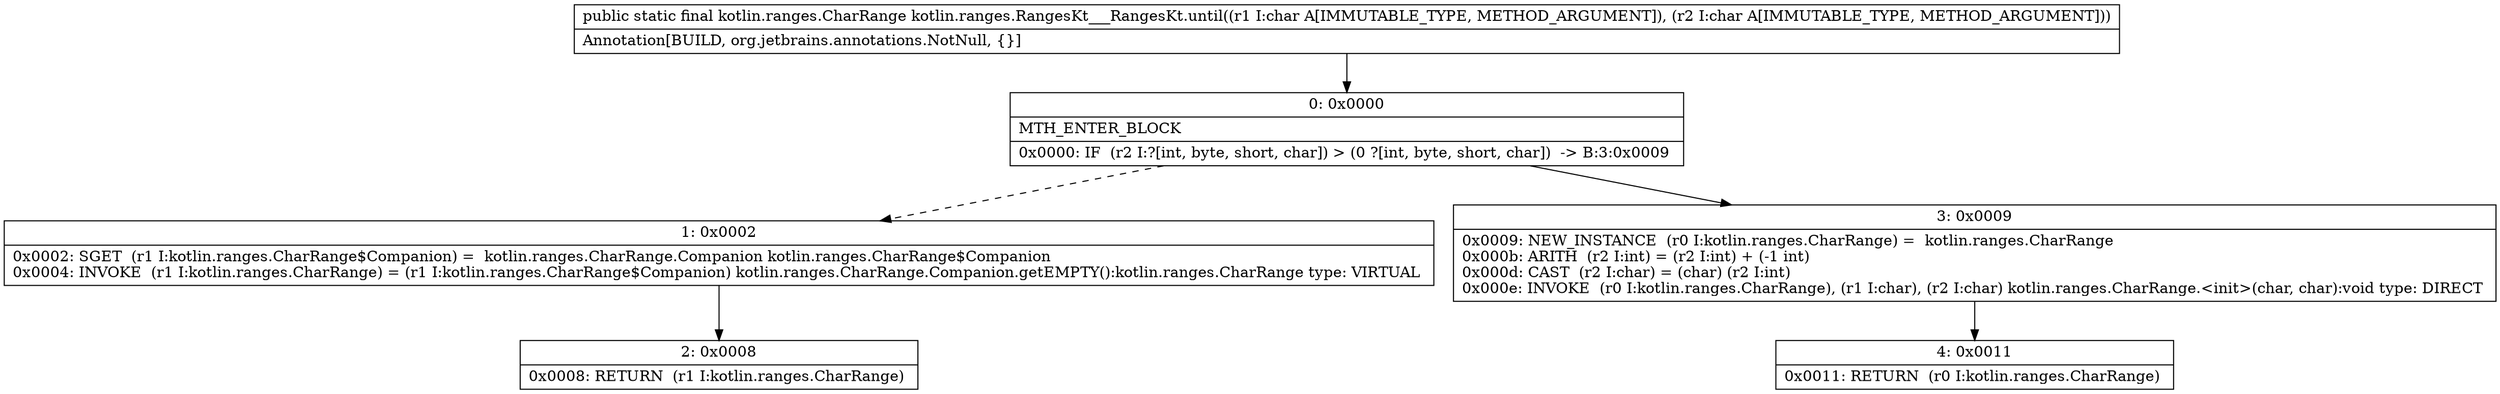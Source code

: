 digraph "CFG forkotlin.ranges.RangesKt___RangesKt.until(CC)Lkotlin\/ranges\/CharRange;" {
Node_0 [shape=record,label="{0\:\ 0x0000|MTH_ENTER_BLOCK\l|0x0000: IF  (r2 I:?[int, byte, short, char]) \> (0 ?[int, byte, short, char])  \-\> B:3:0x0009 \l}"];
Node_1 [shape=record,label="{1\:\ 0x0002|0x0002: SGET  (r1 I:kotlin.ranges.CharRange$Companion) =  kotlin.ranges.CharRange.Companion kotlin.ranges.CharRange$Companion \l0x0004: INVOKE  (r1 I:kotlin.ranges.CharRange) = (r1 I:kotlin.ranges.CharRange$Companion) kotlin.ranges.CharRange.Companion.getEMPTY():kotlin.ranges.CharRange type: VIRTUAL \l}"];
Node_2 [shape=record,label="{2\:\ 0x0008|0x0008: RETURN  (r1 I:kotlin.ranges.CharRange) \l}"];
Node_3 [shape=record,label="{3\:\ 0x0009|0x0009: NEW_INSTANCE  (r0 I:kotlin.ranges.CharRange) =  kotlin.ranges.CharRange \l0x000b: ARITH  (r2 I:int) = (r2 I:int) + (\-1 int) \l0x000d: CAST  (r2 I:char) = (char) (r2 I:int) \l0x000e: INVOKE  (r0 I:kotlin.ranges.CharRange), (r1 I:char), (r2 I:char) kotlin.ranges.CharRange.\<init\>(char, char):void type: DIRECT \l}"];
Node_4 [shape=record,label="{4\:\ 0x0011|0x0011: RETURN  (r0 I:kotlin.ranges.CharRange) \l}"];
MethodNode[shape=record,label="{public static final kotlin.ranges.CharRange kotlin.ranges.RangesKt___RangesKt.until((r1 I:char A[IMMUTABLE_TYPE, METHOD_ARGUMENT]), (r2 I:char A[IMMUTABLE_TYPE, METHOD_ARGUMENT]))  | Annotation[BUILD, org.jetbrains.annotations.NotNull, \{\}]\l}"];
MethodNode -> Node_0;
Node_0 -> Node_1[style=dashed];
Node_0 -> Node_3;
Node_1 -> Node_2;
Node_3 -> Node_4;
}

